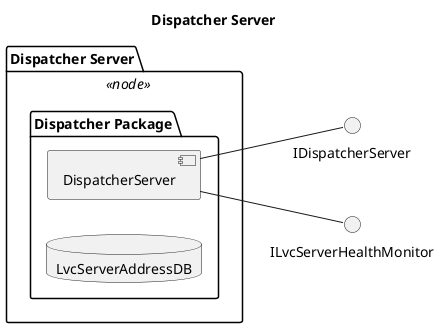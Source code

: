 @startuml

left to right direction
' skinparam linetype ortho

title Dispatcher Server


' External Interfaces

' Server Interfaces
interface IDispatcherServer
interface ILvcServerHealthMonitor

package "Dispatcher Server" <<node>> {
    package "Dispatcher Package" {
        component DispatcherServer
        database LvcServerAddressDB
        
        DispatcherServer --() IDispatcherServer
        DispatcherServer --() ILvcServerHealthMonitor
    }
}

@enduml
